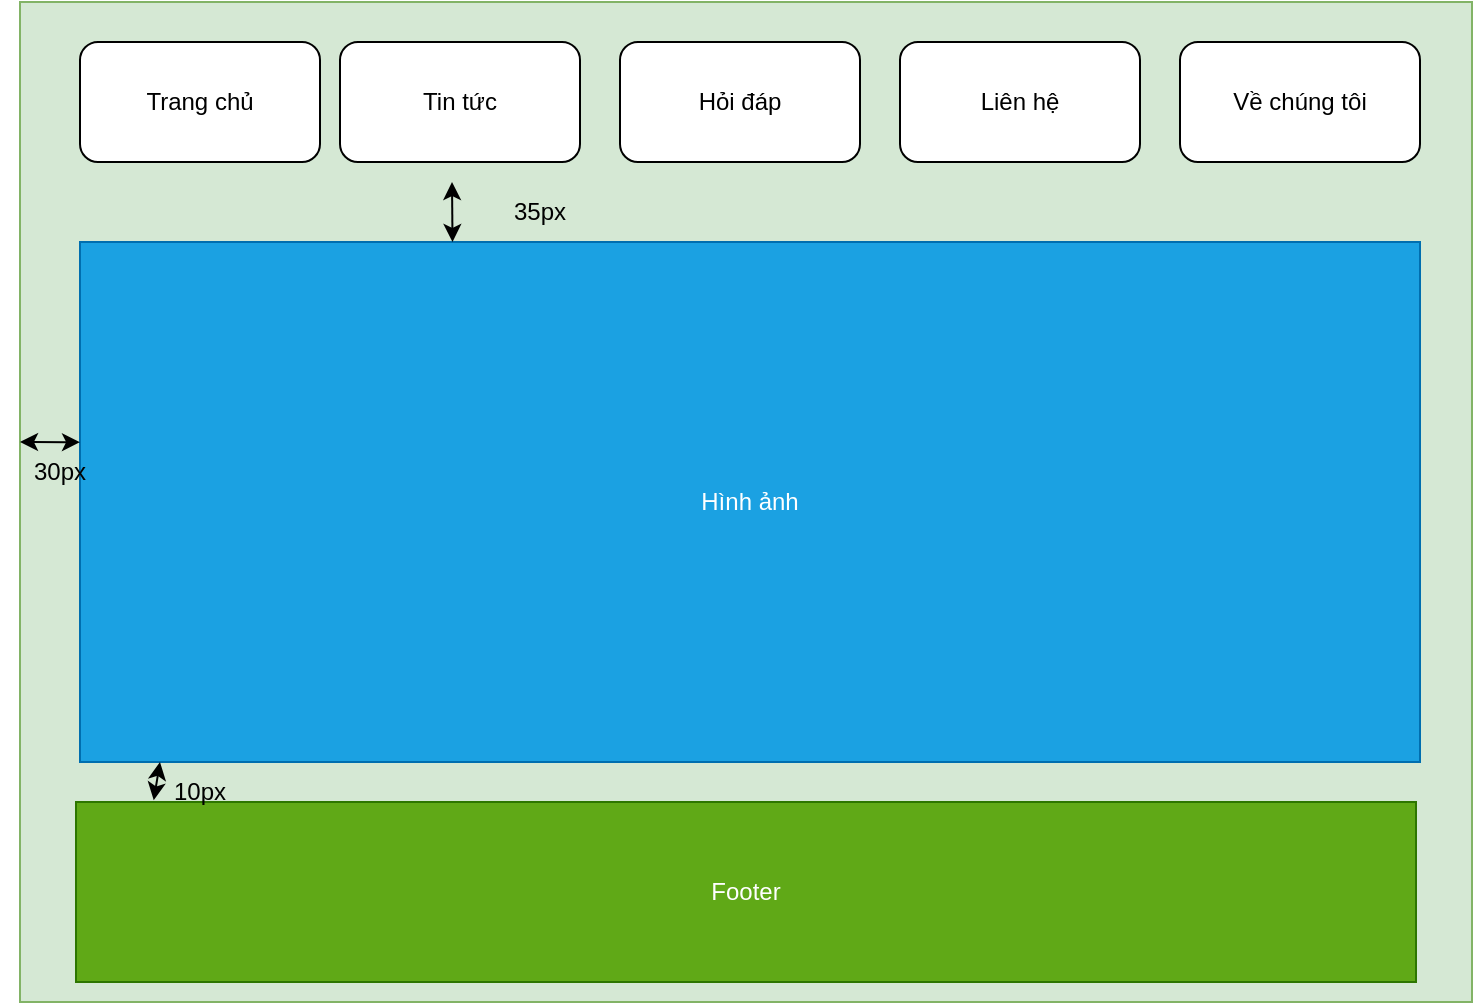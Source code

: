 <mxfile version="24.2.2" type="device">
  <diagram name="Page-1" id="EP6enxlJz75ZMVeY_ty2">
    <mxGraphModel dx="934" dy="485" grid="1" gridSize="10" guides="1" tooltips="1" connect="1" arrows="1" fold="1" page="1" pageScale="1" pageWidth="827" pageHeight="1169" math="0" shadow="0">
      <root>
        <mxCell id="0" />
        <mxCell id="1" parent="0" />
        <mxCell id="9QXDIH8p34W6BsLQxX8Z-2" value="" style="rounded=0;whiteSpace=wrap;html=1;fillColor=#d5e8d4;strokeColor=#82b366;" vertex="1" parent="1">
          <mxGeometry x="60" y="10" width="726" height="500" as="geometry" />
        </mxCell>
        <mxCell id="9QXDIH8p34W6BsLQxX8Z-3" value="Trang chủ" style="rounded=1;whiteSpace=wrap;html=1;" vertex="1" parent="1">
          <mxGeometry x="90" y="30" width="120" height="60" as="geometry" />
        </mxCell>
        <mxCell id="9QXDIH8p34W6BsLQxX8Z-4" value="Tin tức" style="rounded=1;whiteSpace=wrap;html=1;" vertex="1" parent="1">
          <mxGeometry x="220" y="30" width="120" height="60" as="geometry" />
        </mxCell>
        <mxCell id="9QXDIH8p34W6BsLQxX8Z-5" value="Hỏi đáp" style="rounded=1;whiteSpace=wrap;html=1;" vertex="1" parent="1">
          <mxGeometry x="360" y="30" width="120" height="60" as="geometry" />
        </mxCell>
        <mxCell id="9QXDIH8p34W6BsLQxX8Z-6" value="Liên hệ" style="rounded=1;whiteSpace=wrap;html=1;" vertex="1" parent="1">
          <mxGeometry x="500" y="30" width="120" height="60" as="geometry" />
        </mxCell>
        <mxCell id="9QXDIH8p34W6BsLQxX8Z-7" value="Về chúng tôi" style="rounded=1;whiteSpace=wrap;html=1;" vertex="1" parent="1">
          <mxGeometry x="640" y="30" width="120" height="60" as="geometry" />
        </mxCell>
        <mxCell id="9QXDIH8p34W6BsLQxX8Z-9" value="Hình ảnh" style="rounded=0;whiteSpace=wrap;html=1;fillColor=#1ba1e2;fontColor=#ffffff;strokeColor=#006EAF;" vertex="1" parent="1">
          <mxGeometry x="90" y="130" width="670" height="260" as="geometry" />
        </mxCell>
        <mxCell id="9QXDIH8p34W6BsLQxX8Z-12" value="" style="endArrow=classic;startArrow=classic;html=1;rounded=0;entryX=0;entryY=0.385;entryDx=0;entryDy=0;entryPerimeter=0;" edge="1" parent="1" target="9QXDIH8p34W6BsLQxX8Z-9">
          <mxGeometry width="50" height="50" relative="1" as="geometry">
            <mxPoint x="60" y="230" as="sourcePoint" />
            <mxPoint x="90" y="180" as="targetPoint" />
          </mxGeometry>
        </mxCell>
        <mxCell id="9QXDIH8p34W6BsLQxX8Z-13" value="30px" style="text;html=1;align=center;verticalAlign=middle;whiteSpace=wrap;rounded=0;" vertex="1" parent="1">
          <mxGeometry x="50" y="230" width="60" height="30" as="geometry" />
        </mxCell>
        <mxCell id="9QXDIH8p34W6BsLQxX8Z-14" value="" style="endArrow=classic;startArrow=classic;html=1;rounded=0;exitX=0.278;exitY=0;exitDx=0;exitDy=0;exitPerimeter=0;" edge="1" parent="1" source="9QXDIH8p34W6BsLQxX8Z-9">
          <mxGeometry width="50" height="50" relative="1" as="geometry">
            <mxPoint x="230" y="150" as="sourcePoint" />
            <mxPoint x="276" y="100" as="targetPoint" />
          </mxGeometry>
        </mxCell>
        <mxCell id="9QXDIH8p34W6BsLQxX8Z-15" value="35px" style="text;html=1;align=center;verticalAlign=middle;whiteSpace=wrap;rounded=0;" vertex="1" parent="1">
          <mxGeometry x="290" y="100" width="60" height="30" as="geometry" />
        </mxCell>
        <mxCell id="9QXDIH8p34W6BsLQxX8Z-17" value="Footer" style="rounded=0;whiteSpace=wrap;html=1;fillColor=#60a917;fontColor=#ffffff;strokeColor=#2D7600;" vertex="1" parent="1">
          <mxGeometry x="88" y="410" width="670" height="90" as="geometry" />
        </mxCell>
        <mxCell id="9QXDIH8p34W6BsLQxX8Z-19" value="" style="endArrow=classic;startArrow=classic;html=1;rounded=0;exitX=0.058;exitY=-0.01;exitDx=0;exitDy=0;exitPerimeter=0;" edge="1" parent="1" source="9QXDIH8p34W6BsLQxX8Z-17">
          <mxGeometry width="50" height="50" relative="1" as="geometry">
            <mxPoint x="80" y="440" as="sourcePoint" />
            <mxPoint x="130" y="390" as="targetPoint" />
          </mxGeometry>
        </mxCell>
        <mxCell id="9QXDIH8p34W6BsLQxX8Z-20" value="10px" style="text;html=1;align=center;verticalAlign=middle;whiteSpace=wrap;rounded=0;" vertex="1" parent="1">
          <mxGeometry x="120" y="390" width="60" height="30" as="geometry" />
        </mxCell>
      </root>
    </mxGraphModel>
  </diagram>
</mxfile>
